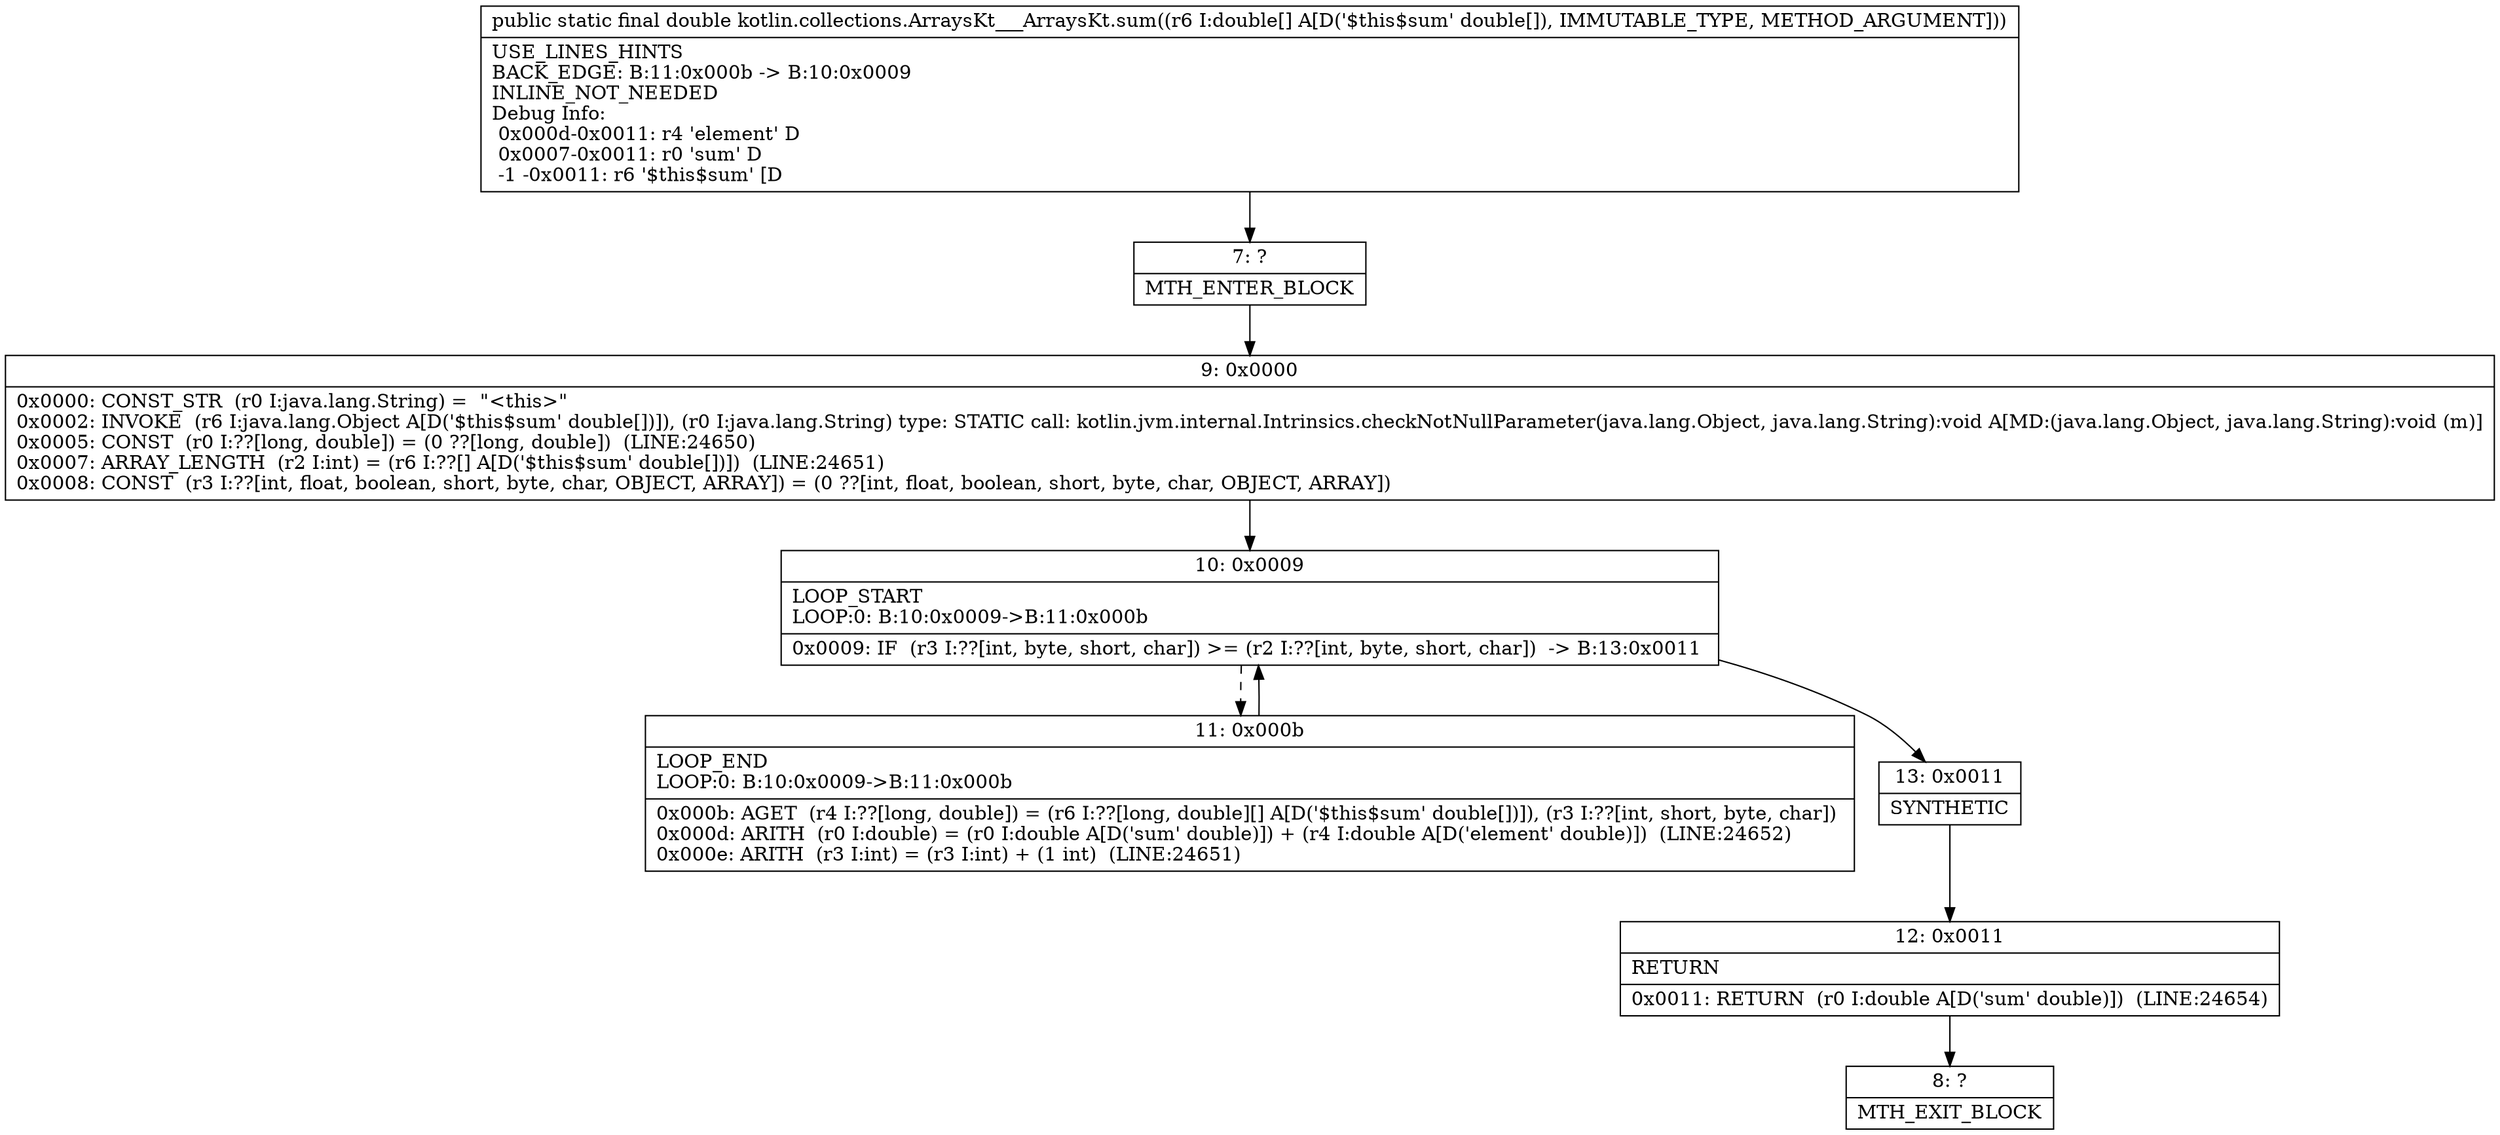 digraph "CFG forkotlin.collections.ArraysKt___ArraysKt.sum([D)D" {
Node_7 [shape=record,label="{7\:\ ?|MTH_ENTER_BLOCK\l}"];
Node_9 [shape=record,label="{9\:\ 0x0000|0x0000: CONST_STR  (r0 I:java.lang.String) =  \"\<this\>\" \l0x0002: INVOKE  (r6 I:java.lang.Object A[D('$this$sum' double[])]), (r0 I:java.lang.String) type: STATIC call: kotlin.jvm.internal.Intrinsics.checkNotNullParameter(java.lang.Object, java.lang.String):void A[MD:(java.lang.Object, java.lang.String):void (m)]\l0x0005: CONST  (r0 I:??[long, double]) = (0 ??[long, double])  (LINE:24650)\l0x0007: ARRAY_LENGTH  (r2 I:int) = (r6 I:??[] A[D('$this$sum' double[])])  (LINE:24651)\l0x0008: CONST  (r3 I:??[int, float, boolean, short, byte, char, OBJECT, ARRAY]) = (0 ??[int, float, boolean, short, byte, char, OBJECT, ARRAY]) \l}"];
Node_10 [shape=record,label="{10\:\ 0x0009|LOOP_START\lLOOP:0: B:10:0x0009\-\>B:11:0x000b\l|0x0009: IF  (r3 I:??[int, byte, short, char]) \>= (r2 I:??[int, byte, short, char])  \-\> B:13:0x0011 \l}"];
Node_11 [shape=record,label="{11\:\ 0x000b|LOOP_END\lLOOP:0: B:10:0x0009\-\>B:11:0x000b\l|0x000b: AGET  (r4 I:??[long, double]) = (r6 I:??[long, double][] A[D('$this$sum' double[])]), (r3 I:??[int, short, byte, char]) \l0x000d: ARITH  (r0 I:double) = (r0 I:double A[D('sum' double)]) + (r4 I:double A[D('element' double)])  (LINE:24652)\l0x000e: ARITH  (r3 I:int) = (r3 I:int) + (1 int)  (LINE:24651)\l}"];
Node_13 [shape=record,label="{13\:\ 0x0011|SYNTHETIC\l}"];
Node_12 [shape=record,label="{12\:\ 0x0011|RETURN\l|0x0011: RETURN  (r0 I:double A[D('sum' double)])  (LINE:24654)\l}"];
Node_8 [shape=record,label="{8\:\ ?|MTH_EXIT_BLOCK\l}"];
MethodNode[shape=record,label="{public static final double kotlin.collections.ArraysKt___ArraysKt.sum((r6 I:double[] A[D('$this$sum' double[]), IMMUTABLE_TYPE, METHOD_ARGUMENT]))  | USE_LINES_HINTS\lBACK_EDGE: B:11:0x000b \-\> B:10:0x0009\lINLINE_NOT_NEEDED\lDebug Info:\l  0x000d\-0x0011: r4 'element' D\l  0x0007\-0x0011: r0 'sum' D\l  \-1 \-0x0011: r6 '$this$sum' [D\l}"];
MethodNode -> Node_7;Node_7 -> Node_9;
Node_9 -> Node_10;
Node_10 -> Node_11[style=dashed];
Node_10 -> Node_13;
Node_11 -> Node_10;
Node_13 -> Node_12;
Node_12 -> Node_8;
}

